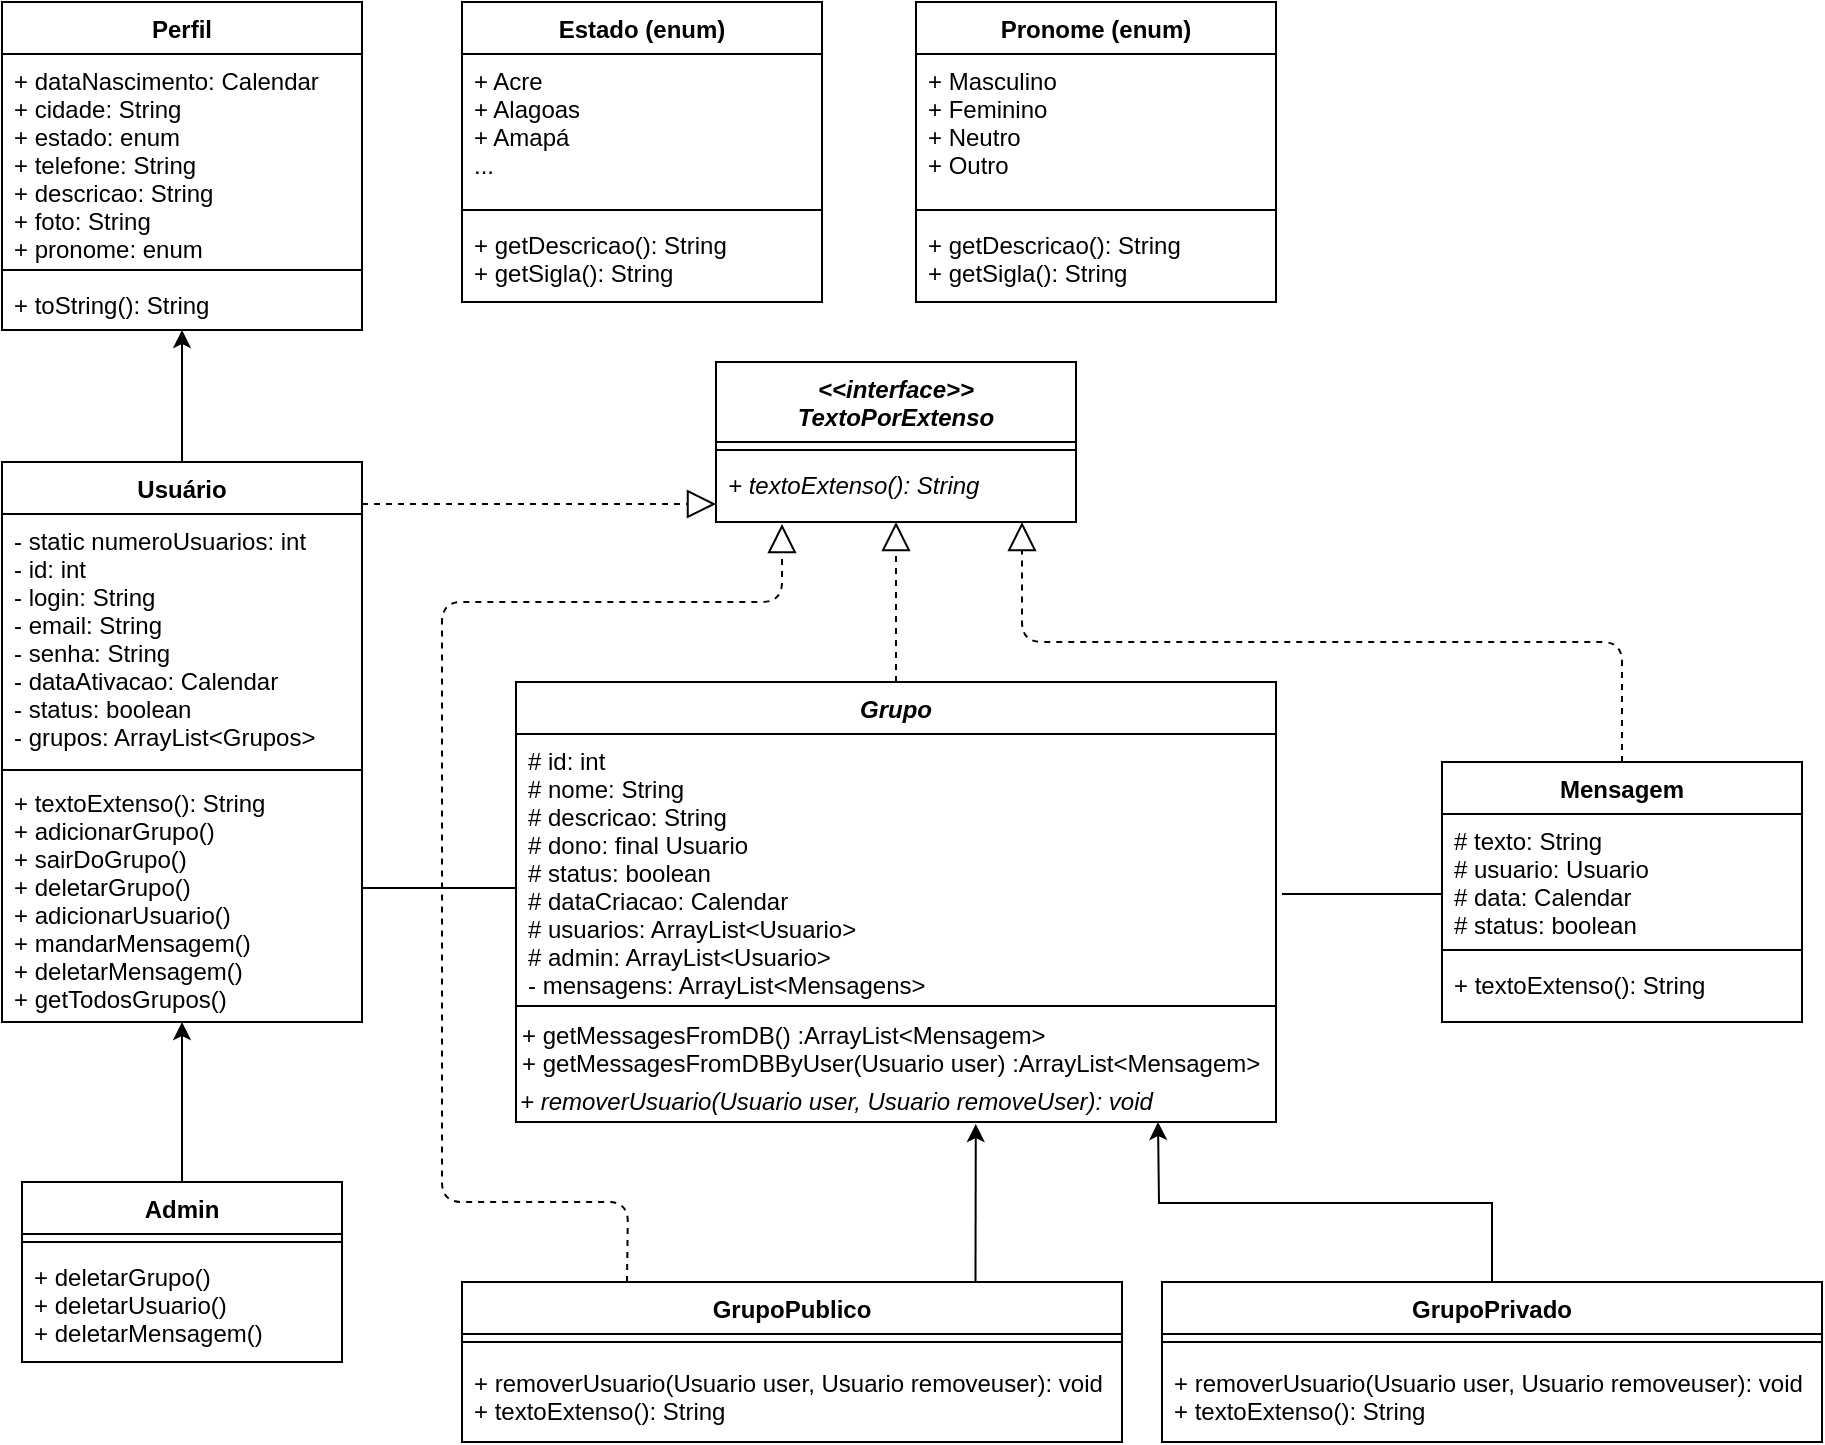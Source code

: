 <mxfile version="14.2.3" type="device"><diagram id="hcHKNvhI0Lb8pK6e10i9" name="Page-1"><mxGraphModel dx="1102" dy="648" grid="1" gridSize="10" guides="1" tooltips="1" connect="1" arrows="1" fold="1" page="1" pageScale="1" pageWidth="827" pageHeight="1169" math="0" shadow="0"><root><mxCell id="0"/><mxCell id="1" parent="0"/><mxCell id="gihDWqeqaK2zUd_PTbFi-1" value="Perfil" style="swimlane;fontStyle=1;align=center;verticalAlign=top;childLayout=stackLayout;horizontal=1;startSize=26;horizontalStack=0;resizeParent=1;resizeParentMax=0;resizeLast=0;collapsible=1;marginBottom=0;" parent="1" vertex="1"><mxGeometry x="180" y="40" width="180" height="164" as="geometry"/></mxCell><mxCell id="gihDWqeqaK2zUd_PTbFi-2" value="+ dataNascimento: Calendar&#10;+ cidade: String&#10;+ estado: enum&#10;+ telefone: String&#10;+ descricao: String&#10;+ foto: String&#10;+ pronome: enum" style="text;strokeColor=none;fillColor=none;align=left;verticalAlign=top;spacingLeft=4;spacingRight=4;overflow=hidden;rotatable=0;points=[[0,0.5],[1,0.5]];portConstraint=eastwest;" parent="gihDWqeqaK2zUd_PTbFi-1" vertex="1"><mxGeometry y="26" width="180" height="104" as="geometry"/></mxCell><mxCell id="gihDWqeqaK2zUd_PTbFi-3" value="" style="line;strokeWidth=1;fillColor=none;align=left;verticalAlign=middle;spacingTop=-1;spacingLeft=3;spacingRight=3;rotatable=0;labelPosition=right;points=[];portConstraint=eastwest;" parent="gihDWqeqaK2zUd_PTbFi-1" vertex="1"><mxGeometry y="130" width="180" height="8" as="geometry"/></mxCell><mxCell id="gihDWqeqaK2zUd_PTbFi-4" value="+ toString(): String" style="text;strokeColor=none;fillColor=none;align=left;verticalAlign=top;spacingLeft=4;spacingRight=4;overflow=hidden;rotatable=0;points=[[0,0.5],[1,0.5]];portConstraint=eastwest;" parent="gihDWqeqaK2zUd_PTbFi-1" vertex="1"><mxGeometry y="138" width="180" height="26" as="geometry"/></mxCell><mxCell id="S2wxd5C9z35ExZ4jGP3h-1" style="edgeStyle=orthogonalEdgeStyle;rounded=0;orthogonalLoop=1;jettySize=auto;html=1;exitX=0.5;exitY=0;exitDx=0;exitDy=0;entryX=0.5;entryY=1;entryDx=0;entryDy=0;entryPerimeter=0;" parent="1" source="gihDWqeqaK2zUd_PTbFi-9" target="gihDWqeqaK2zUd_PTbFi-4" edge="1"><mxGeometry relative="1" as="geometry"/></mxCell><mxCell id="gihDWqeqaK2zUd_PTbFi-9" value="Usuário" style="swimlane;fontStyle=1;align=center;verticalAlign=top;childLayout=stackLayout;horizontal=1;startSize=26;horizontalStack=0;resizeParent=1;resizeParentMax=0;resizeLast=0;collapsible=1;marginBottom=0;" parent="1" vertex="1"><mxGeometry x="180" y="270" width="180" height="280" as="geometry"><mxRectangle x="80" y="280" width="100" height="26" as="alternateBounds"/></mxGeometry></mxCell><mxCell id="gihDWqeqaK2zUd_PTbFi-10" value="- static numeroUsuarios: int&#10;- id: int&#10;- login: String&#10;- email: String&#10;- senha: String&#10;- dataAtivacao: Calendar&#10;- status: boolean&#10;- grupos: ArrayList&lt;Grupos&gt;" style="text;strokeColor=none;fillColor=none;align=left;verticalAlign=top;spacingLeft=4;spacingRight=4;overflow=hidden;rotatable=0;points=[[0,0.5],[1,0.5]];portConstraint=eastwest;" parent="gihDWqeqaK2zUd_PTbFi-9" vertex="1"><mxGeometry y="26" width="180" height="124" as="geometry"/></mxCell><mxCell id="gihDWqeqaK2zUd_PTbFi-11" value="" style="line;strokeWidth=1;fillColor=none;align=left;verticalAlign=middle;spacingTop=-1;spacingLeft=3;spacingRight=3;rotatable=0;labelPosition=right;points=[];portConstraint=eastwest;" parent="gihDWqeqaK2zUd_PTbFi-9" vertex="1"><mxGeometry y="150" width="180" height="8" as="geometry"/></mxCell><mxCell id="gihDWqeqaK2zUd_PTbFi-12" value="+ textoExtenso(): String&#10;+ adicionarGrupo()&#10;+ sairDoGrupo()&#10;+ deletarGrupo()&#10;+ adicionarUsuario()&#10;+ mandarMensagem()&#10;+ deletarMensagem()&#10;+ getTodosGrupos()" style="text;strokeColor=none;fillColor=none;align=left;verticalAlign=middle;spacingLeft=4;spacingRight=4;overflow=hidden;rotatable=0;points=[[0,0.5],[1,0.5]];portConstraint=eastwest;" parent="gihDWqeqaK2zUd_PTbFi-9" vertex="1"><mxGeometry y="158" width="180" height="122" as="geometry"/></mxCell><mxCell id="gihDWqeqaK2zUd_PTbFi-14" value="Grupo" style="swimlane;fontStyle=3;align=center;verticalAlign=top;childLayout=stackLayout;horizontal=1;startSize=26;horizontalStack=0;resizeParent=1;resizeParentMax=0;resizeLast=0;collapsible=1;marginBottom=0;" parent="1" vertex="1"><mxGeometry x="437" y="380" width="380" height="220" as="geometry"/></mxCell><mxCell id="gihDWqeqaK2zUd_PTbFi-15" value="# id: int&#10;# nome: String&#10;# descricao: String&#10;# dono: final Usuario&#10;# status: boolean&#10;# dataCriacao: Calendar&#10;# usuarios: ArrayList&lt;Usuario&gt;&#10;# admin: ArrayList&lt;Usuario&gt;&#10;- mensagens: ArrayList&lt;Mensagens&gt;" style="text;strokeColor=none;fillColor=none;align=left;verticalAlign=top;spacingLeft=4;spacingRight=4;overflow=hidden;rotatable=0;points=[[0,0.5],[1,0.5]];portConstraint=eastwest;" parent="gihDWqeqaK2zUd_PTbFi-14" vertex="1"><mxGeometry y="26" width="380" height="134" as="geometry"/></mxCell><mxCell id="gihDWqeqaK2zUd_PTbFi-16" value="" style="line;strokeWidth=1;fillColor=none;align=left;verticalAlign=middle;spacingTop=-1;spacingLeft=3;spacingRight=3;rotatable=0;labelPosition=right;points=[];portConstraint=eastwest;" parent="gihDWqeqaK2zUd_PTbFi-14" vertex="1"><mxGeometry y="160" width="380" height="4" as="geometry"/></mxCell><mxCell id="gihDWqeqaK2zUd_PTbFi-17" value="+ getMessagesFromDB() :ArrayList&lt;Mensagem&gt;&#10;+ getMessagesFromDBByUser(Usuario user) :ArrayList&lt;Mensagem&gt;&#10;" style="text;strokeColor=none;fillColor=none;align=left;verticalAlign=top;spacingLeft=2;spacingRight=5;overflow=hidden;rotatable=0;points=[[0,0.5],[1,0.5]];portConstraint=eastwest;fontStyle=0;spacing=1;" parent="gihDWqeqaK2zUd_PTbFi-14" vertex="1"><mxGeometry y="164" width="380" height="36" as="geometry"/></mxCell><mxCell id="fsTBn_GDj-DxzzSG9M5_-18" value="+ removerUsuario(Usuario user, Usuario removeUser): void" style="text;html=1;align=left;verticalAlign=middle;resizable=0;points=[];autosize=1;fontStyle=2" vertex="1" parent="gihDWqeqaK2zUd_PTbFi-14"><mxGeometry y="200" width="380" height="20" as="geometry"/></mxCell><mxCell id="S2wxd5C9z35ExZ4jGP3h-24" style="edgeStyle=orthogonalEdgeStyle;rounded=0;orthogonalLoop=1;jettySize=auto;html=1;exitX=0.5;exitY=0;exitDx=0;exitDy=0;entryX=0.5;entryY=1;entryDx=0;entryDy=0;entryPerimeter=0;endArrow=classic;endFill=1;" parent="1" source="gihDWqeqaK2zUd_PTbFi-18" target="gihDWqeqaK2zUd_PTbFi-12" edge="1"><mxGeometry relative="1" as="geometry"/></mxCell><mxCell id="gihDWqeqaK2zUd_PTbFi-18" value="Admin" style="swimlane;fontStyle=1;align=center;verticalAlign=top;childLayout=stackLayout;horizontal=1;startSize=26;horizontalStack=0;resizeParent=1;resizeParentMax=0;resizeLast=0;collapsible=1;marginBottom=0;" parent="1" vertex="1"><mxGeometry x="190" y="630" width="160" height="90" as="geometry"/></mxCell><mxCell id="gihDWqeqaK2zUd_PTbFi-20" value="" style="line;strokeWidth=1;fillColor=none;align=left;verticalAlign=middle;spacingTop=-1;spacingLeft=3;spacingRight=3;rotatable=0;labelPosition=right;points=[];portConstraint=eastwest;" parent="gihDWqeqaK2zUd_PTbFi-18" vertex="1"><mxGeometry y="26" width="160" height="8" as="geometry"/></mxCell><mxCell id="gihDWqeqaK2zUd_PTbFi-21" value="+ deletarGrupo()&#10;+ deletarUsuario()&#10;+ deletarMensagem()" style="text;strokeColor=none;fillColor=none;align=left;verticalAlign=top;spacingLeft=4;spacingRight=4;overflow=hidden;rotatable=0;points=[[0,0.5],[1,0.5]];portConstraint=eastwest;" parent="gihDWqeqaK2zUd_PTbFi-18" vertex="1"><mxGeometry y="34" width="160" height="56" as="geometry"/></mxCell><mxCell id="S2wxd5C9z35ExZ4jGP3h-14" value="GrupoPublico" style="swimlane;fontStyle=1;align=center;verticalAlign=top;childLayout=stackLayout;horizontal=1;startSize=26;horizontalStack=0;resizeParent=1;resizeParentMax=0;resizeLast=0;collapsible=1;marginBottom=0;" parent="1" vertex="1"><mxGeometry x="410" y="680" width="330" height="80" as="geometry"/></mxCell><mxCell id="S2wxd5C9z35ExZ4jGP3h-16" value="" style="line;strokeWidth=1;fillColor=none;align=left;verticalAlign=middle;spacingTop=-1;spacingLeft=3;spacingRight=3;rotatable=0;labelPosition=right;points=[];portConstraint=eastwest;" parent="S2wxd5C9z35ExZ4jGP3h-14" vertex="1"><mxGeometry y="26" width="330" height="8" as="geometry"/></mxCell><mxCell id="S2wxd5C9z35ExZ4jGP3h-17" value="+ removerUsuario(Usuario user, Usuario removeuser): void&#10;+ textoExtenso(): String" style="text;strokeColor=none;fillColor=none;align=left;verticalAlign=middle;spacingLeft=4;spacingRight=4;overflow=hidden;rotatable=0;points=[[0,0.5],[1,0.5]];portConstraint=eastwest;" parent="S2wxd5C9z35ExZ4jGP3h-14" vertex="1"><mxGeometry y="34" width="330" height="46" as="geometry"/></mxCell><mxCell id="S2wxd5C9z35ExZ4jGP3h-23" style="edgeStyle=orthogonalEdgeStyle;rounded=0;orthogonalLoop=1;jettySize=auto;html=1;exitX=0.5;exitY=0;exitDx=0;exitDy=0;endArrow=classic;endFill=1;" parent="1" source="S2wxd5C9z35ExZ4jGP3h-18" edge="1"><mxGeometry relative="1" as="geometry"><mxPoint x="758" y="600" as="targetPoint"/><Array as="points"/></mxGeometry></mxCell><mxCell id="S2wxd5C9z35ExZ4jGP3h-18" value="GrupoPrivado" style="swimlane;fontStyle=1;align=center;verticalAlign=top;childLayout=stackLayout;horizontal=1;startSize=26;horizontalStack=0;resizeParent=1;resizeParentMax=0;resizeLast=0;collapsible=1;marginBottom=0;" parent="1" vertex="1"><mxGeometry x="760" y="680" width="330" height="80" as="geometry"/></mxCell><mxCell id="S2wxd5C9z35ExZ4jGP3h-20" value="" style="line;strokeWidth=1;fillColor=none;align=left;verticalAlign=middle;spacingTop=-1;spacingLeft=3;spacingRight=3;rotatable=0;labelPosition=right;points=[];portConstraint=eastwest;" parent="S2wxd5C9z35ExZ4jGP3h-18" vertex="1"><mxGeometry y="26" width="330" height="8" as="geometry"/></mxCell><mxCell id="S2wxd5C9z35ExZ4jGP3h-21" value="+ removerUsuario(Usuario user, Usuario removeuser): void&#10;+ textoExtenso(): String" style="text;strokeColor=none;fillColor=none;align=left;verticalAlign=middle;spacingLeft=4;spacingRight=4;overflow=hidden;rotatable=0;points=[[0,0.5],[1,0.5]];portConstraint=eastwest;" parent="S2wxd5C9z35ExZ4jGP3h-18" vertex="1"><mxGeometry y="34" width="330" height="46" as="geometry"/></mxCell><mxCell id="S2wxd5C9z35ExZ4jGP3h-25" value="Mensagem" style="swimlane;fontStyle=1;align=center;verticalAlign=top;childLayout=stackLayout;horizontal=1;startSize=26;horizontalStack=0;resizeParent=1;resizeParentMax=0;resizeLast=0;collapsible=1;marginBottom=0;" parent="1" vertex="1"><mxGeometry x="900" y="420" width="180" height="130" as="geometry"><mxRectangle x="80" y="280" width="100" height="26" as="alternateBounds"/></mxGeometry></mxCell><mxCell id="S2wxd5C9z35ExZ4jGP3h-26" value="# texto: String&#10;# usuario: Usuario&#10;# data: Calendar&#10;# status: boolean" style="text;strokeColor=none;fillColor=none;align=left;verticalAlign=top;spacingLeft=4;spacingRight=4;overflow=hidden;rotatable=0;points=[[0,0.5],[1,0.5]];portConstraint=eastwest;" parent="S2wxd5C9z35ExZ4jGP3h-25" vertex="1"><mxGeometry y="26" width="180" height="64" as="geometry"/></mxCell><mxCell id="S2wxd5C9z35ExZ4jGP3h-27" value="" style="line;strokeWidth=1;fillColor=none;align=left;verticalAlign=middle;spacingTop=-1;spacingLeft=3;spacingRight=3;rotatable=0;labelPosition=right;points=[];portConstraint=eastwest;" parent="S2wxd5C9z35ExZ4jGP3h-25" vertex="1"><mxGeometry y="90" width="180" height="8" as="geometry"/></mxCell><mxCell id="S2wxd5C9z35ExZ4jGP3h-28" value="+ textoExtenso(): String" style="text;strokeColor=none;fillColor=none;align=left;verticalAlign=top;spacingLeft=4;spacingRight=4;overflow=hidden;rotatable=0;points=[[0,0.5],[1,0.5]];portConstraint=eastwest;" parent="S2wxd5C9z35ExZ4jGP3h-25" vertex="1"><mxGeometry y="98" width="180" height="32" as="geometry"/></mxCell><mxCell id="S2wxd5C9z35ExZ4jGP3h-30" value="Estado (enum)" style="swimlane;fontStyle=1;align=center;verticalAlign=top;childLayout=stackLayout;horizontal=1;startSize=26;horizontalStack=0;resizeParent=1;resizeParentMax=0;resizeLast=0;collapsible=1;marginBottom=0;" parent="1" vertex="1"><mxGeometry x="410" y="40" width="180" height="150" as="geometry"/></mxCell><mxCell id="S2wxd5C9z35ExZ4jGP3h-31" value="+ Acre&#10;+ Alagoas&#10;+ Amapá&#10;..." style="text;strokeColor=none;fillColor=none;align=left;verticalAlign=top;spacingLeft=4;spacingRight=4;overflow=hidden;rotatable=0;points=[[0,0.5],[1,0.5]];portConstraint=eastwest;" parent="S2wxd5C9z35ExZ4jGP3h-30" vertex="1"><mxGeometry y="26" width="180" height="74" as="geometry"/></mxCell><mxCell id="S2wxd5C9z35ExZ4jGP3h-32" value="" style="line;strokeWidth=1;fillColor=none;align=left;verticalAlign=middle;spacingTop=-1;spacingLeft=3;spacingRight=3;rotatable=0;labelPosition=right;points=[];portConstraint=eastwest;" parent="S2wxd5C9z35ExZ4jGP3h-30" vertex="1"><mxGeometry y="100" width="180" height="8" as="geometry"/></mxCell><mxCell id="S2wxd5C9z35ExZ4jGP3h-33" value="+ getDescricao(): String&#10;+ getSigla(): String" style="text;strokeColor=none;fillColor=none;align=left;verticalAlign=top;spacingLeft=4;spacingRight=4;overflow=hidden;rotatable=0;points=[[0,0.5],[1,0.5]];portConstraint=eastwest;" parent="S2wxd5C9z35ExZ4jGP3h-30" vertex="1"><mxGeometry y="108" width="180" height="42" as="geometry"/></mxCell><mxCell id="S2wxd5C9z35ExZ4jGP3h-34" value="Pronome (enum)" style="swimlane;fontStyle=1;align=center;verticalAlign=top;childLayout=stackLayout;horizontal=1;startSize=26;horizontalStack=0;resizeParent=1;resizeParentMax=0;resizeLast=0;collapsible=1;marginBottom=0;" parent="1" vertex="1"><mxGeometry x="637" y="40" width="180" height="150" as="geometry"/></mxCell><mxCell id="S2wxd5C9z35ExZ4jGP3h-35" value="+ Masculino&#10;+ Feminino&#10;+ Neutro&#10;+ Outro" style="text;strokeColor=none;fillColor=none;align=left;verticalAlign=top;spacingLeft=4;spacingRight=4;overflow=hidden;rotatable=0;points=[[0,0.5],[1,0.5]];portConstraint=eastwest;" parent="S2wxd5C9z35ExZ4jGP3h-34" vertex="1"><mxGeometry y="26" width="180" height="74" as="geometry"/></mxCell><mxCell id="S2wxd5C9z35ExZ4jGP3h-36" value="" style="line;strokeWidth=1;fillColor=none;align=left;verticalAlign=middle;spacingTop=-1;spacingLeft=3;spacingRight=3;rotatable=0;labelPosition=right;points=[];portConstraint=eastwest;" parent="S2wxd5C9z35ExZ4jGP3h-34" vertex="1"><mxGeometry y="100" width="180" height="8" as="geometry"/></mxCell><mxCell id="S2wxd5C9z35ExZ4jGP3h-37" value="+ getDescricao(): String&#10;+ getSigla(): String" style="text;strokeColor=none;fillColor=none;align=left;verticalAlign=top;spacingLeft=4;spacingRight=4;overflow=hidden;rotatable=0;points=[[0,0.5],[1,0.5]];portConstraint=eastwest;" parent="S2wxd5C9z35ExZ4jGP3h-34" vertex="1"><mxGeometry y="108" width="180" height="42" as="geometry"/></mxCell><mxCell id="oXLIH1QeXwFW0G_oZ2Ww-5" style="edgeStyle=orthogonalEdgeStyle;rounded=0;orthogonalLoop=1;jettySize=auto;html=1;exitX=1;exitY=0.5;exitDx=0;exitDy=0;entryX=0;entryY=0.5;entryDx=0;entryDy=0;endArrow=none;endFill=0;" parent="1" source="gihDWqeqaK2zUd_PTbFi-12" target="gihDWqeqaK2zUd_PTbFi-15" edge="1"><mxGeometry relative="1" as="geometry"><Array as="points"><mxPoint x="360" y="483"/></Array></mxGeometry></mxCell><mxCell id="fsTBn_GDj-DxzzSG9M5_-7" value="" style="endArrow=none;html=1;entryX=0;entryY=0.625;entryDx=0;entryDy=0;entryPerimeter=0;" edge="1" parent="1" target="S2wxd5C9z35ExZ4jGP3h-26"><mxGeometry width="50" height="50" relative="1" as="geometry"><mxPoint x="820" y="486" as="sourcePoint"/><mxPoint x="902" y="490" as="targetPoint"/></mxGeometry></mxCell><mxCell id="fsTBn_GDj-DxzzSG9M5_-8" value="&lt;&lt;interface&gt;&gt;&#10;TextoPorExtenso" style="swimlane;fontStyle=3;align=center;verticalAlign=top;childLayout=stackLayout;horizontal=1;startSize=40;horizontalStack=0;resizeParent=1;resizeParentMax=0;resizeLast=0;collapsible=1;marginBottom=0;" vertex="1" parent="1"><mxGeometry x="537" y="220" width="180" height="80" as="geometry"><mxRectangle x="80" y="280" width="100" height="26" as="alternateBounds"/></mxGeometry></mxCell><mxCell id="fsTBn_GDj-DxzzSG9M5_-10" value="" style="line;strokeWidth=1;fillColor=none;align=left;verticalAlign=middle;spacingTop=-1;spacingLeft=3;spacingRight=3;rotatable=0;labelPosition=right;points=[];portConstraint=eastwest;" vertex="1" parent="fsTBn_GDj-DxzzSG9M5_-8"><mxGeometry y="40" width="180" height="8" as="geometry"/></mxCell><mxCell id="fsTBn_GDj-DxzzSG9M5_-11" value="+ textoExtenso(): String" style="text;strokeColor=none;fillColor=none;align=left;verticalAlign=top;spacingLeft=4;spacingRight=4;overflow=hidden;rotatable=0;points=[[0,0.5],[1,0.5]];portConstraint=eastwest;fontStyle=2" vertex="1" parent="fsTBn_GDj-DxzzSG9M5_-8"><mxGeometry y="48" width="180" height="32" as="geometry"/></mxCell><mxCell id="fsTBn_GDj-DxzzSG9M5_-14" value="" style="endArrow=block;dashed=1;endFill=0;endSize=12;html=1;exitX=0.5;exitY=0;exitDx=0;exitDy=0;" edge="1" parent="1" source="S2wxd5C9z35ExZ4jGP3h-25"><mxGeometry width="160" relative="1" as="geometry"><mxPoint x="930" y="400" as="sourcePoint"/><mxPoint x="690" y="300" as="targetPoint"/><Array as="points"><mxPoint x="990" y="360"/><mxPoint x="690" y="360"/></Array></mxGeometry></mxCell><mxCell id="fsTBn_GDj-DxzzSG9M5_-15" value="" style="endArrow=block;dashed=1;endFill=0;endSize=12;html=1;exitX=0.25;exitY=0;exitDx=0;exitDy=0;" edge="1" parent="1" source="S2wxd5C9z35ExZ4jGP3h-14"><mxGeometry width="160" relative="1" as="geometry"><mxPoint x="360" y="640" as="sourcePoint"/><mxPoint x="570" y="301" as="targetPoint"/><Array as="points"><mxPoint x="493" y="640"/><mxPoint x="400" y="640"/><mxPoint x="400" y="340"/><mxPoint x="570" y="340"/></Array></mxGeometry></mxCell><mxCell id="fsTBn_GDj-DxzzSG9M5_-16" value="" style="endArrow=block;dashed=1;endFill=0;endSize=12;html=1;" edge="1" parent="1"><mxGeometry width="160" relative="1" as="geometry"><mxPoint x="360" y="291" as="sourcePoint"/><mxPoint x="537" y="291" as="targetPoint"/></mxGeometry></mxCell><mxCell id="fsTBn_GDj-DxzzSG9M5_-17" value="" style="endArrow=block;dashed=1;endFill=0;endSize=12;html=1;exitX=0.5;exitY=0;exitDx=0;exitDy=0;" edge="1" parent="1" source="gihDWqeqaK2zUd_PTbFi-14"><mxGeometry width="160" relative="1" as="geometry"><mxPoint x="547" y="340" as="sourcePoint"/><mxPoint x="627" y="300" as="targetPoint"/></mxGeometry></mxCell><mxCell id="fsTBn_GDj-DxzzSG9M5_-24" value="" style="endArrow=classic;html=1;entryX=0.605;entryY=1.05;entryDx=0;entryDy=0;entryPerimeter=0;exitX=0.778;exitY=0;exitDx=0;exitDy=0;exitPerimeter=0;" edge="1" parent="1" source="S2wxd5C9z35ExZ4jGP3h-14" target="fsTBn_GDj-DxzzSG9M5_-18"><mxGeometry width="50" height="50" relative="1" as="geometry"><mxPoint x="600" y="510" as="sourcePoint"/><mxPoint x="650" y="460" as="targetPoint"/><Array as="points"/></mxGeometry></mxCell></root></mxGraphModel></diagram></mxfile>